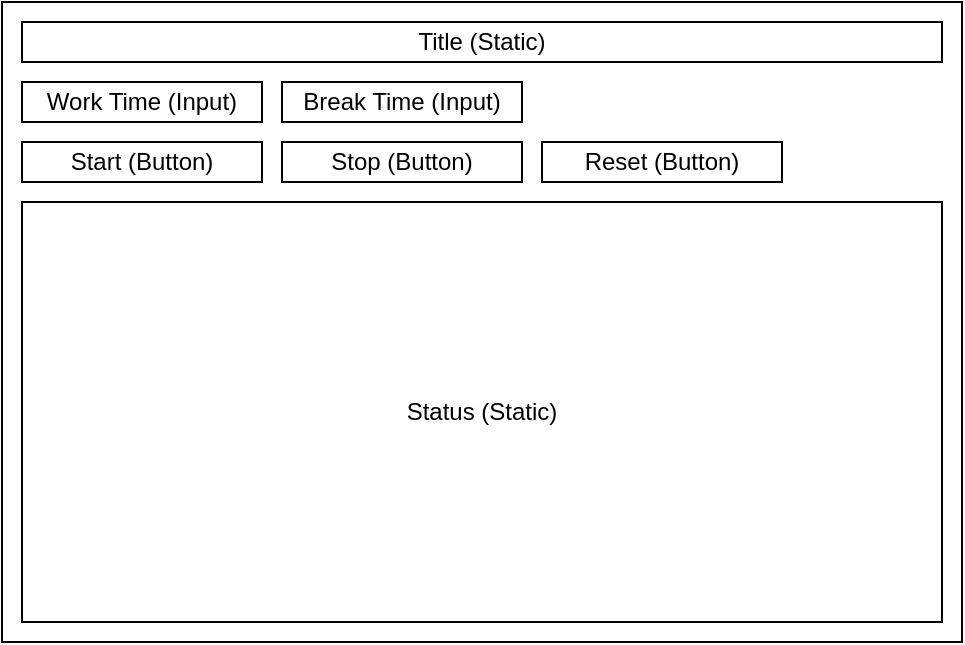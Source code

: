 <mxfile>
    <diagram id="fdDoiHzEFpXNY2RQPOoG" name="ページ1">
        <mxGraphModel dx="674" dy="599" grid="1" gridSize="10" guides="1" tooltips="1" connect="1" arrows="1" fold="1" page="1" pageScale="1" pageWidth="827" pageHeight="1169" math="0" shadow="0">
            <root>
                <mxCell id="0"/>
                <mxCell id="1" parent="0"/>
                <mxCell id="2" value="" style="rounded=0;whiteSpace=wrap;html=1;" vertex="1" parent="1">
                    <mxGeometry x="120" y="40" width="480" height="320" as="geometry"/>
                </mxCell>
                <mxCell id="3" value="Title (Static)" style="rounded=0;whiteSpace=wrap;html=1;" vertex="1" parent="1">
                    <mxGeometry x="130" y="50" width="460" height="20" as="geometry"/>
                </mxCell>
                <mxCell id="4" value="Status (Static)" style="rounded=0;whiteSpace=wrap;html=1;" vertex="1" parent="1">
                    <mxGeometry x="130" y="140" width="460" height="210" as="geometry"/>
                </mxCell>
                <mxCell id="5" value="Work Time (Input)" style="rounded=0;whiteSpace=wrap;html=1;" vertex="1" parent="1">
                    <mxGeometry x="130" y="80" width="120" height="20" as="geometry"/>
                </mxCell>
                <mxCell id="6" value="Break Time (Input)" style="rounded=0;whiteSpace=wrap;html=1;" vertex="1" parent="1">
                    <mxGeometry x="260" y="80" width="120" height="20" as="geometry"/>
                </mxCell>
                <mxCell id="7" value="Start (Button)" style="rounded=0;whiteSpace=wrap;html=1;" vertex="1" parent="1">
                    <mxGeometry x="130" y="110" width="120" height="20" as="geometry"/>
                </mxCell>
                <mxCell id="8" value="Stop (Button)" style="rounded=0;whiteSpace=wrap;html=1;" vertex="1" parent="1">
                    <mxGeometry x="260" y="110" width="120" height="20" as="geometry"/>
                </mxCell>
                <mxCell id="9" value="Reset (Button)" style="rounded=0;whiteSpace=wrap;html=1;" vertex="1" parent="1">
                    <mxGeometry x="390" y="110" width="120" height="20" as="geometry"/>
                </mxCell>
            </root>
        </mxGraphModel>
    </diagram>
</mxfile>